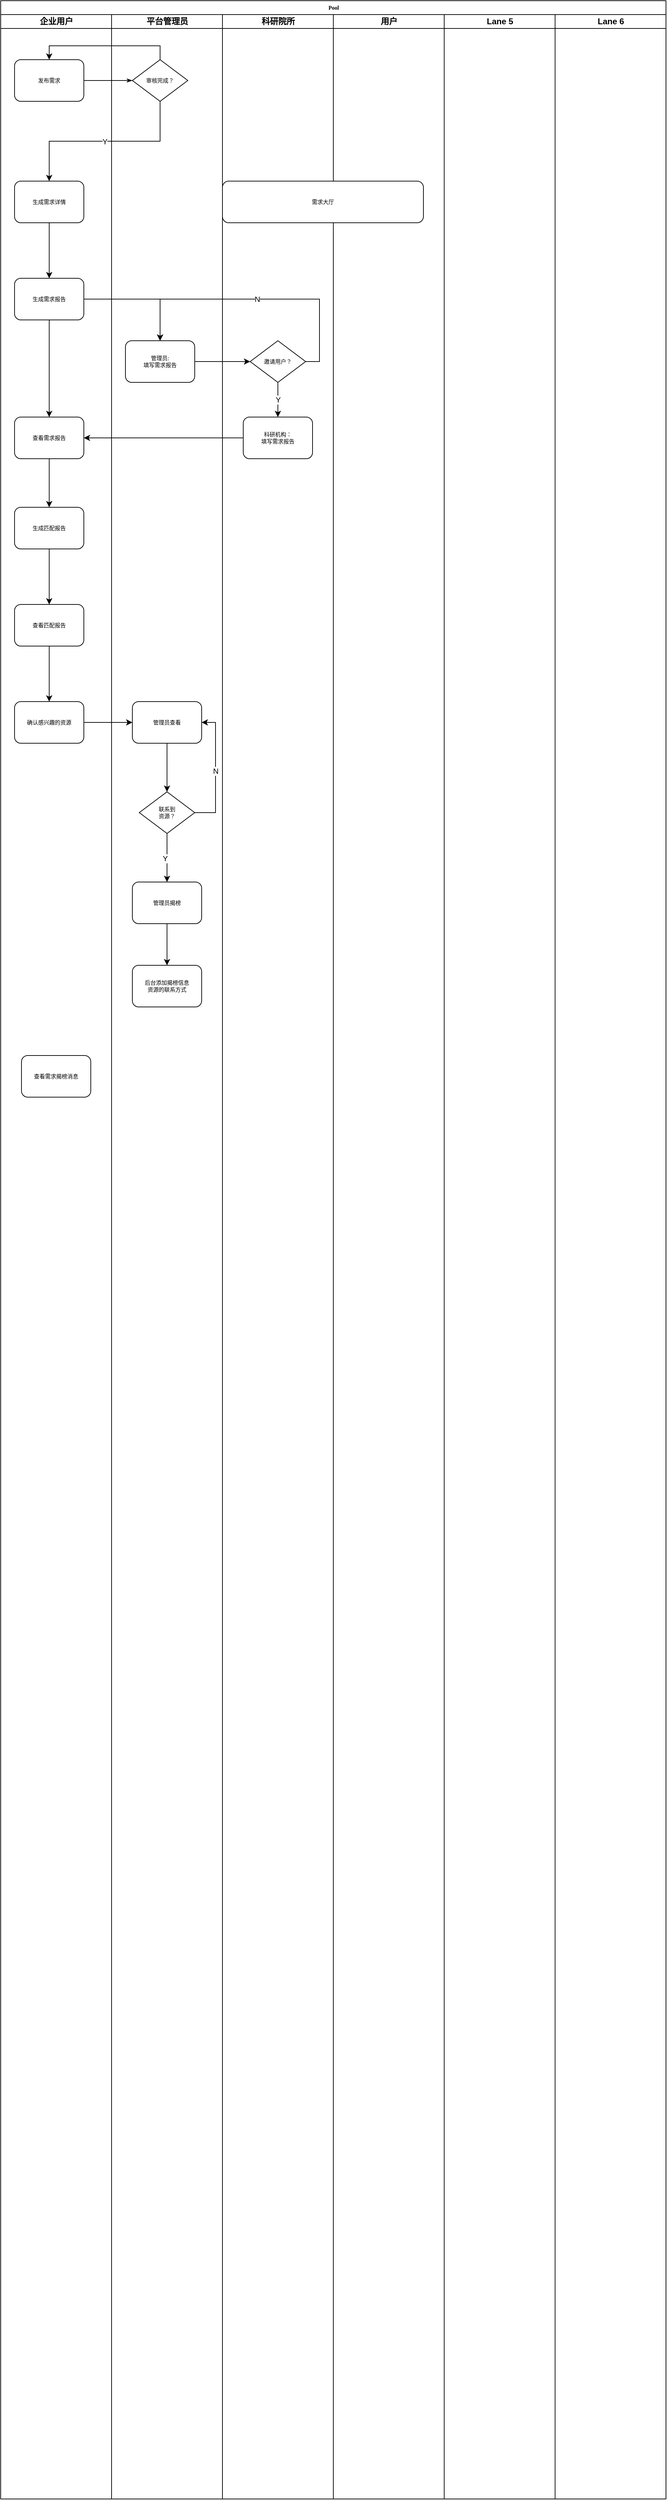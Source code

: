 <mxfile version="20.8.13" type="github">
  <diagram name="Page-1" id="74e2e168-ea6b-b213-b513-2b3c1d86103e">
    <mxGraphModel dx="954" dy="536" grid="1" gridSize="10" guides="1" tooltips="1" connect="1" arrows="1" fold="1" page="1" pageScale="1" pageWidth="1100" pageHeight="850" background="none" math="0" shadow="0">
      <root>
        <mxCell id="0" />
        <mxCell id="1" parent="0" />
        <mxCell id="77e6c97f196da883-1" value="Pool" style="swimlane;html=1;childLayout=stackLayout;startSize=20;rounded=0;shadow=0;labelBackgroundColor=none;strokeWidth=1;fontFamily=Verdana;fontSize=8;align=center;" parent="1" vertex="1">
          <mxGeometry x="70" y="40" width="960" height="3600" as="geometry" />
        </mxCell>
        <mxCell id="77e6c97f196da883-26" style="edgeStyle=orthogonalEdgeStyle;rounded=1;html=1;labelBackgroundColor=none;startArrow=none;startFill=0;startSize=5;endArrow=classicThin;endFill=1;endSize=5;jettySize=auto;orthogonalLoop=1;strokeWidth=1;fontFamily=Verdana;fontSize=8" parent="77e6c97f196da883-1" source="77e6c97f196da883-8" edge="1">
          <mxGeometry relative="1" as="geometry">
            <mxPoint x="190" y="115" as="targetPoint" />
          </mxGeometry>
        </mxCell>
        <mxCell id="77e6c97f196da883-2" value="企业用户" style="swimlane;html=1;startSize=20;" parent="77e6c97f196da883-1" vertex="1">
          <mxGeometry y="20" width="160" height="3580" as="geometry" />
        </mxCell>
        <mxCell id="77e6c97f196da883-8" value="发布需求" style="rounded=1;whiteSpace=wrap;html=1;shadow=0;labelBackgroundColor=none;strokeWidth=1;fontFamily=Verdana;fontSize=8;align=center;" parent="77e6c97f196da883-2" vertex="1">
          <mxGeometry x="20" y="65" width="100" height="60" as="geometry" />
        </mxCell>
        <mxCell id="3N-6xO5QTD0xbrnVCHhJ-5" style="edgeStyle=orthogonalEdgeStyle;rounded=0;orthogonalLoop=1;jettySize=auto;html=1;entryX=0.5;entryY=0;entryDx=0;entryDy=0;" edge="1" parent="77e6c97f196da883-2" source="77e6c97f196da883-9" target="3N-6xO5QTD0xbrnVCHhJ-4">
          <mxGeometry relative="1" as="geometry" />
        </mxCell>
        <mxCell id="77e6c97f196da883-9" value="生成需求详情" style="rounded=1;whiteSpace=wrap;html=1;shadow=0;labelBackgroundColor=none;strokeWidth=1;fontFamily=Verdana;fontSize=8;align=center;" parent="77e6c97f196da883-2" vertex="1">
          <mxGeometry x="20" y="240" width="100" height="60" as="geometry" />
        </mxCell>
        <mxCell id="3N-6xO5QTD0xbrnVCHhJ-22" style="edgeStyle=orthogonalEdgeStyle;rounded=0;orthogonalLoop=1;jettySize=auto;html=1;entryX=0.5;entryY=0;entryDx=0;entryDy=0;" edge="1" parent="77e6c97f196da883-2" source="3N-6xO5QTD0xbrnVCHhJ-4" target="3N-6xO5QTD0xbrnVCHhJ-20">
          <mxGeometry relative="1" as="geometry" />
        </mxCell>
        <mxCell id="3N-6xO5QTD0xbrnVCHhJ-4" value="生成需求报告" style="rounded=1;whiteSpace=wrap;html=1;shadow=0;labelBackgroundColor=none;strokeWidth=1;fontFamily=Verdana;fontSize=8;align=center;" vertex="1" parent="77e6c97f196da883-2">
          <mxGeometry x="20" y="380" width="100" height="60" as="geometry" />
        </mxCell>
        <mxCell id="3N-6xO5QTD0xbrnVCHhJ-24" style="edgeStyle=orthogonalEdgeStyle;rounded=0;orthogonalLoop=1;jettySize=auto;html=1;entryX=0.5;entryY=0;entryDx=0;entryDy=0;" edge="1" parent="77e6c97f196da883-2" source="3N-6xO5QTD0xbrnVCHhJ-20" target="3N-6xO5QTD0xbrnVCHhJ-23">
          <mxGeometry relative="1" as="geometry" />
        </mxCell>
        <mxCell id="3N-6xO5QTD0xbrnVCHhJ-20" value="查看需求报告" style="rounded=1;whiteSpace=wrap;html=1;shadow=0;labelBackgroundColor=none;strokeWidth=1;fontFamily=Verdana;fontSize=8;align=center;" vertex="1" parent="77e6c97f196da883-2">
          <mxGeometry x="20" y="580" width="100" height="60" as="geometry" />
        </mxCell>
        <mxCell id="3N-6xO5QTD0xbrnVCHhJ-56" style="edgeStyle=orthogonalEdgeStyle;rounded=0;orthogonalLoop=1;jettySize=auto;html=1;entryX=0.5;entryY=0;entryDx=0;entryDy=0;" edge="1" parent="77e6c97f196da883-2" source="3N-6xO5QTD0xbrnVCHhJ-23" target="3N-6xO5QTD0xbrnVCHhJ-54">
          <mxGeometry relative="1" as="geometry" />
        </mxCell>
        <mxCell id="3N-6xO5QTD0xbrnVCHhJ-23" value="生成匹配报告" style="rounded=1;whiteSpace=wrap;html=1;shadow=0;labelBackgroundColor=none;strokeWidth=1;fontFamily=Verdana;fontSize=8;align=center;" vertex="1" parent="77e6c97f196da883-2">
          <mxGeometry x="20" y="710" width="100" height="60" as="geometry" />
        </mxCell>
        <mxCell id="3N-6xO5QTD0xbrnVCHhJ-57" style="edgeStyle=orthogonalEdgeStyle;rounded=0;orthogonalLoop=1;jettySize=auto;html=1;entryX=0.5;entryY=0;entryDx=0;entryDy=0;" edge="1" parent="77e6c97f196da883-2" source="3N-6xO5QTD0xbrnVCHhJ-54" target="3N-6xO5QTD0xbrnVCHhJ-55">
          <mxGeometry relative="1" as="geometry" />
        </mxCell>
        <mxCell id="3N-6xO5QTD0xbrnVCHhJ-54" value="查看匹配报告" style="rounded=1;whiteSpace=wrap;html=1;shadow=0;labelBackgroundColor=none;strokeWidth=1;fontFamily=Verdana;fontSize=8;align=center;" vertex="1" parent="77e6c97f196da883-2">
          <mxGeometry x="20" y="850" width="100" height="60" as="geometry" />
        </mxCell>
        <mxCell id="3N-6xO5QTD0xbrnVCHhJ-55" value="确认感兴趣的资源" style="rounded=1;whiteSpace=wrap;html=1;shadow=0;labelBackgroundColor=none;strokeWidth=1;fontFamily=Verdana;fontSize=8;align=center;" vertex="1" parent="77e6c97f196da883-2">
          <mxGeometry x="20" y="990" width="100" height="60" as="geometry" />
        </mxCell>
        <mxCell id="3N-6xO5QTD0xbrnVCHhJ-83" value="查看需求揭榜消息" style="rounded=1;whiteSpace=wrap;html=1;shadow=0;labelBackgroundColor=none;strokeWidth=1;fontFamily=Verdana;fontSize=8;align=center;" vertex="1" parent="77e6c97f196da883-2">
          <mxGeometry x="30" y="1500" width="100" height="60" as="geometry" />
        </mxCell>
        <mxCell id="77e6c97f196da883-3" value="平台管理员" style="swimlane;html=1;startSize=20;" parent="77e6c97f196da883-1" vertex="1">
          <mxGeometry x="160" y="20" width="160" height="3580" as="geometry" />
        </mxCell>
        <mxCell id="3N-6xO5QTD0xbrnVCHhJ-1" value="审核完成？" style="rhombus;whiteSpace=wrap;html=1;rounded=0;shadow=0;labelBackgroundColor=none;strokeWidth=1;fontFamily=Verdana;fontSize=8;align=center;" vertex="1" parent="77e6c97f196da883-3">
          <mxGeometry x="30" y="65" width="80" height="60" as="geometry" />
        </mxCell>
        <mxCell id="3N-6xO5QTD0xbrnVCHhJ-8" value="管理员:&lt;br&gt;填写需求报告" style="rounded=1;whiteSpace=wrap;html=1;shadow=0;labelBackgroundColor=none;strokeWidth=1;fontFamily=Verdana;fontSize=8;align=center;" vertex="1" parent="77e6c97f196da883-3">
          <mxGeometry x="20" y="470" width="100" height="60" as="geometry" />
        </mxCell>
        <mxCell id="3N-6xO5QTD0xbrnVCHhJ-62" style="edgeStyle=orthogonalEdgeStyle;rounded=0;orthogonalLoop=1;jettySize=auto;html=1;exitX=0.5;exitY=1;exitDx=0;exitDy=0;entryX=0.5;entryY=0;entryDx=0;entryDy=0;" edge="1" parent="77e6c97f196da883-3" source="3N-6xO5QTD0xbrnVCHhJ-59" target="3N-6xO5QTD0xbrnVCHhJ-61">
          <mxGeometry relative="1" as="geometry" />
        </mxCell>
        <mxCell id="3N-6xO5QTD0xbrnVCHhJ-65" value="Y" style="edgeLabel;html=1;align=center;verticalAlign=middle;resizable=0;points=[];" vertex="1" connectable="0" parent="3N-6xO5QTD0xbrnVCHhJ-62">
          <mxGeometry x="0.029" y="-3" relative="1" as="geometry">
            <mxPoint as="offset" />
          </mxGeometry>
        </mxCell>
        <mxCell id="3N-6xO5QTD0xbrnVCHhJ-82" value="N" style="edgeStyle=orthogonalEdgeStyle;rounded=0;orthogonalLoop=1;jettySize=auto;html=1;exitX=1;exitY=0.5;exitDx=0;exitDy=0;entryX=1;entryY=0.5;entryDx=0;entryDy=0;" edge="1" parent="77e6c97f196da883-3" source="3N-6xO5QTD0xbrnVCHhJ-59" target="3N-6xO5QTD0xbrnVCHhJ-79">
          <mxGeometry relative="1" as="geometry">
            <Array as="points">
              <mxPoint x="150" y="1150" />
              <mxPoint x="150" y="1020" />
            </Array>
          </mxGeometry>
        </mxCell>
        <mxCell id="3N-6xO5QTD0xbrnVCHhJ-59" value="联系到&lt;br&gt;资源？" style="rhombus;whiteSpace=wrap;html=1;rounded=0;shadow=0;labelBackgroundColor=none;strokeWidth=1;fontFamily=Verdana;fontSize=8;align=center;" vertex="1" parent="77e6c97f196da883-3">
          <mxGeometry x="40" y="1120" width="80" height="60" as="geometry" />
        </mxCell>
        <mxCell id="3N-6xO5QTD0xbrnVCHhJ-64" style="edgeStyle=orthogonalEdgeStyle;rounded=0;orthogonalLoop=1;jettySize=auto;html=1;entryX=0.5;entryY=0;entryDx=0;entryDy=0;" edge="1" parent="77e6c97f196da883-3" source="3N-6xO5QTD0xbrnVCHhJ-61" target="3N-6xO5QTD0xbrnVCHhJ-63">
          <mxGeometry relative="1" as="geometry" />
        </mxCell>
        <mxCell id="3N-6xO5QTD0xbrnVCHhJ-61" value="管理员揭榜" style="rounded=1;whiteSpace=wrap;html=1;shadow=0;labelBackgroundColor=none;strokeWidth=1;fontFamily=Verdana;fontSize=8;align=center;" vertex="1" parent="77e6c97f196da883-3">
          <mxGeometry x="30" y="1250" width="100" height="60" as="geometry" />
        </mxCell>
        <mxCell id="3N-6xO5QTD0xbrnVCHhJ-63" value="后台添加揭榜信息&lt;br&gt;资源的联系方式" style="rounded=1;whiteSpace=wrap;html=1;shadow=0;labelBackgroundColor=none;strokeWidth=1;fontFamily=Verdana;fontSize=8;align=center;" vertex="1" parent="77e6c97f196da883-3">
          <mxGeometry x="30" y="1370" width="100" height="60" as="geometry" />
        </mxCell>
        <mxCell id="3N-6xO5QTD0xbrnVCHhJ-81" style="edgeStyle=orthogonalEdgeStyle;rounded=0;orthogonalLoop=1;jettySize=auto;html=1;entryX=0.5;entryY=0;entryDx=0;entryDy=0;" edge="1" parent="77e6c97f196da883-3" source="3N-6xO5QTD0xbrnVCHhJ-79" target="3N-6xO5QTD0xbrnVCHhJ-59">
          <mxGeometry relative="1" as="geometry" />
        </mxCell>
        <mxCell id="3N-6xO5QTD0xbrnVCHhJ-79" value="管理员查看" style="rounded=1;whiteSpace=wrap;html=1;shadow=0;labelBackgroundColor=none;strokeWidth=1;fontFamily=Verdana;fontSize=8;align=center;" vertex="1" parent="77e6c97f196da883-3">
          <mxGeometry x="30" y="990" width="100" height="60" as="geometry" />
        </mxCell>
        <mxCell id="77e6c97f196da883-4" value="科研院所" style="swimlane;html=1;startSize=20;" parent="77e6c97f196da883-1" vertex="1">
          <mxGeometry x="320" y="20" width="160" height="3580" as="geometry" />
        </mxCell>
        <mxCell id="3N-6xO5QTD0xbrnVCHhJ-18" value="Y" style="edgeStyle=orthogonalEdgeStyle;rounded=0;orthogonalLoop=1;jettySize=auto;html=1;exitX=0.5;exitY=1;exitDx=0;exitDy=0;entryX=0.5;entryY=0;entryDx=0;entryDy=0;" edge="1" parent="77e6c97f196da883-4" source="3N-6xO5QTD0xbrnVCHhJ-9" target="3N-6xO5QTD0xbrnVCHhJ-10">
          <mxGeometry relative="1" as="geometry" />
        </mxCell>
        <mxCell id="3N-6xO5QTD0xbrnVCHhJ-9" value="邀请用户？" style="rhombus;whiteSpace=wrap;html=1;rounded=0;shadow=0;labelBackgroundColor=none;strokeWidth=1;fontFamily=Verdana;fontSize=8;align=center;" vertex="1" parent="77e6c97f196da883-4">
          <mxGeometry x="40" y="470" width="80" height="60" as="geometry" />
        </mxCell>
        <mxCell id="3N-6xO5QTD0xbrnVCHhJ-10" value="科研机构：&lt;br&gt;填写需求报告" style="rounded=1;whiteSpace=wrap;html=1;shadow=0;labelBackgroundColor=none;strokeWidth=1;fontFamily=Verdana;fontSize=8;align=center;" vertex="1" parent="77e6c97f196da883-4">
          <mxGeometry x="30" y="580" width="100" height="60" as="geometry" />
        </mxCell>
        <mxCell id="77e6c97f196da883-5" value="用户" style="swimlane;html=1;startSize=20;" parent="77e6c97f196da883-1" vertex="1">
          <mxGeometry x="480" y="20" width="160" height="3580" as="geometry" />
        </mxCell>
        <mxCell id="77e6c97f196da883-12" value="需求大厅" style="rounded=1;whiteSpace=wrap;html=1;shadow=0;labelBackgroundColor=none;strokeWidth=1;fontFamily=Verdana;fontSize=8;align=center;" parent="77e6c97f196da883-5" vertex="1">
          <mxGeometry x="-160" y="240" width="290" height="60" as="geometry" />
        </mxCell>
        <mxCell id="77e6c97f196da883-6" value="Lane 5" style="swimlane;html=1;startSize=20;" parent="77e6c97f196da883-1" vertex="1">
          <mxGeometry x="640" y="20" width="160" height="3580" as="geometry" />
        </mxCell>
        <mxCell id="77e6c97f196da883-7" value="Lane 6" style="swimlane;html=1;startSize=20;" parent="77e6c97f196da883-1" vertex="1">
          <mxGeometry x="800" y="20" width="160" height="3580" as="geometry" />
        </mxCell>
        <mxCell id="3N-6xO5QTD0xbrnVCHhJ-2" style="edgeStyle=orthogonalEdgeStyle;rounded=0;orthogonalLoop=1;jettySize=auto;html=1;entryX=0.5;entryY=0;entryDx=0;entryDy=0;" edge="1" parent="77e6c97f196da883-1" source="3N-6xO5QTD0xbrnVCHhJ-1" target="77e6c97f196da883-8">
          <mxGeometry relative="1" as="geometry">
            <Array as="points">
              <mxPoint x="230" y="65" />
              <mxPoint x="70" y="65" />
            </Array>
          </mxGeometry>
        </mxCell>
        <mxCell id="3N-6xO5QTD0xbrnVCHhJ-3" value="Y" style="edgeStyle=orthogonalEdgeStyle;rounded=0;orthogonalLoop=1;jettySize=auto;html=1;exitX=0.5;exitY=1;exitDx=0;exitDy=0;entryX=0.5;entryY=0;entryDx=0;entryDy=0;" edge="1" parent="77e6c97f196da883-1" source="3N-6xO5QTD0xbrnVCHhJ-1" target="77e6c97f196da883-9">
          <mxGeometry relative="1" as="geometry" />
        </mxCell>
        <mxCell id="3N-6xO5QTD0xbrnVCHhJ-16" style="edgeStyle=orthogonalEdgeStyle;rounded=0;orthogonalLoop=1;jettySize=auto;html=1;" edge="1" parent="77e6c97f196da883-1" source="3N-6xO5QTD0xbrnVCHhJ-8" target="3N-6xO5QTD0xbrnVCHhJ-9">
          <mxGeometry relative="1" as="geometry" />
        </mxCell>
        <mxCell id="3N-6xO5QTD0xbrnVCHhJ-17" style="edgeStyle=orthogonalEdgeStyle;rounded=0;orthogonalLoop=1;jettySize=auto;html=1;exitX=1;exitY=0.5;exitDx=0;exitDy=0;" edge="1" parent="77e6c97f196da883-1" source="3N-6xO5QTD0xbrnVCHhJ-4" target="3N-6xO5QTD0xbrnVCHhJ-8">
          <mxGeometry relative="1" as="geometry" />
        </mxCell>
        <mxCell id="3N-6xO5QTD0xbrnVCHhJ-19" value="N" style="edgeStyle=orthogonalEdgeStyle;rounded=0;orthogonalLoop=1;jettySize=auto;html=1;exitX=1;exitY=0.5;exitDx=0;exitDy=0;entryX=0.5;entryY=0;entryDx=0;entryDy=0;" edge="1" parent="77e6c97f196da883-1" source="3N-6xO5QTD0xbrnVCHhJ-9" target="3N-6xO5QTD0xbrnVCHhJ-8">
          <mxGeometry relative="1" as="geometry">
            <Array as="points">
              <mxPoint x="460" y="520" />
              <mxPoint x="460" y="430" />
              <mxPoint x="230" y="430" />
            </Array>
          </mxGeometry>
        </mxCell>
        <mxCell id="3N-6xO5QTD0xbrnVCHhJ-21" style="edgeStyle=orthogonalEdgeStyle;rounded=0;orthogonalLoop=1;jettySize=auto;html=1;entryX=1;entryY=0.5;entryDx=0;entryDy=0;" edge="1" parent="77e6c97f196da883-1" source="3N-6xO5QTD0xbrnVCHhJ-10" target="3N-6xO5QTD0xbrnVCHhJ-20">
          <mxGeometry relative="1" as="geometry" />
        </mxCell>
        <mxCell id="3N-6xO5QTD0xbrnVCHhJ-80" style="edgeStyle=orthogonalEdgeStyle;rounded=0;orthogonalLoop=1;jettySize=auto;html=1;" edge="1" parent="77e6c97f196da883-1" source="3N-6xO5QTD0xbrnVCHhJ-55" target="3N-6xO5QTD0xbrnVCHhJ-79">
          <mxGeometry relative="1" as="geometry" />
        </mxCell>
      </root>
    </mxGraphModel>
  </diagram>
</mxfile>

